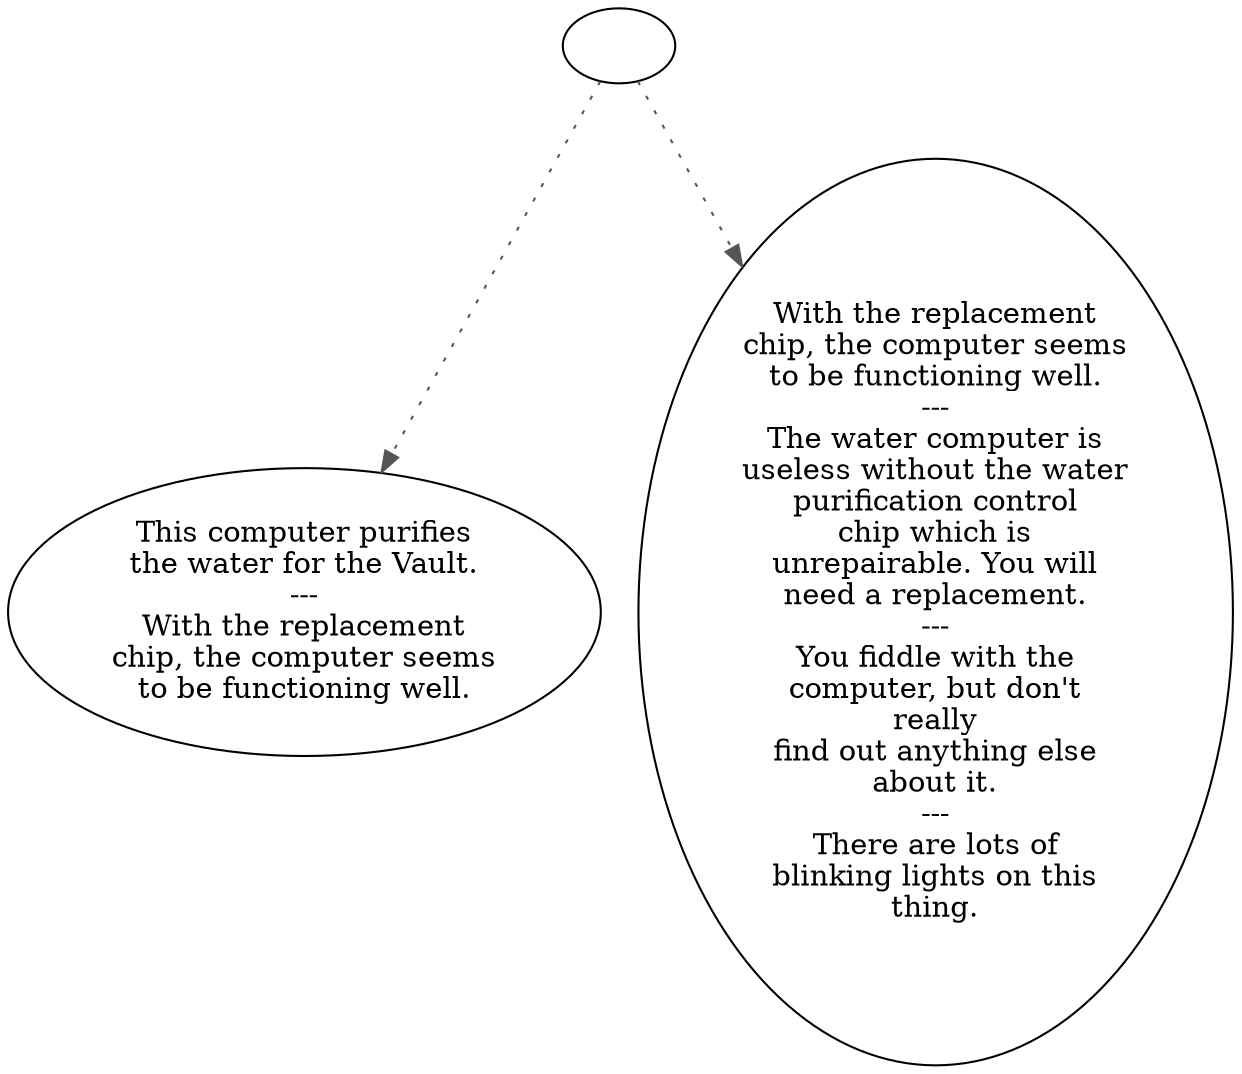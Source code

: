 digraph VCOMPOP {
  "start" [style=filled       fillcolor="#FFFFFF"       color="#000000"]
  "start" -> "look_at_p_proc" [style=dotted color="#555555"]
  "start" -> "use_skill_on_p_proc" [style=dotted color="#555555"]
  "start" [label=""]
  "look_at_p_proc" [style=filled       fillcolor="#FFFFFF"       color="#000000"]
  "look_at_p_proc" [label="This computer purifies\nthe water for the Vault.\n---\nWith the replacement\nchip, the computer seems\nto be functioning well."]
  "use_skill_on_p_proc" [style=filled       fillcolor="#FFFFFF"       color="#000000"]
  "use_skill_on_p_proc" [label="With the replacement\nchip, the computer seems\nto be functioning well.\n---\nThe water computer is\nuseless without the water\npurification control\nchip which is\nunrepairable. You will\nneed a replacement.\n---\nYou fiddle with the\ncomputer, but don't\nreally\nfind out anything else\nabout it.\n---\nThere are lots of\nblinking lights on this\nthing."]
}